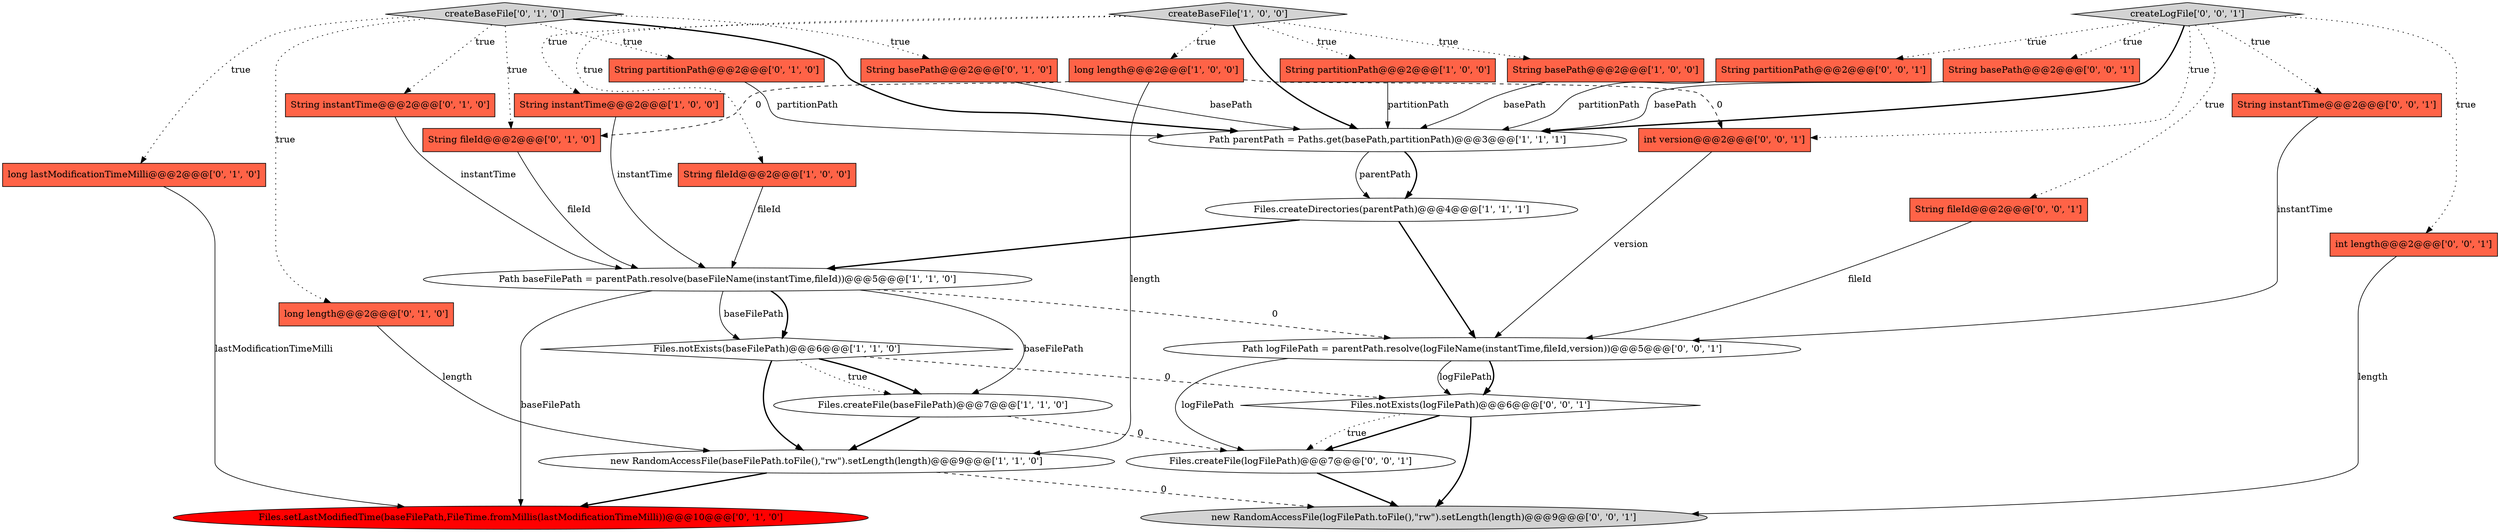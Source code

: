 digraph {
0 [style = filled, label = "String instantTime@@@2@@@['1', '0', '0']", fillcolor = tomato, shape = box image = "AAA0AAABBB1BBB"];
15 [style = filled, label = "String partitionPath@@@2@@@['0', '1', '0']", fillcolor = tomato, shape = box image = "AAA0AAABBB2BBB"];
17 [style = filled, label = "Files.setLastModifiedTime(baseFilePath,FileTime.fromMillis(lastModificationTimeMilli))@@@10@@@['0', '1', '0']", fillcolor = red, shape = ellipse image = "AAA1AAABBB2BBB"];
3 [style = filled, label = "String partitionPath@@@2@@@['1', '0', '0']", fillcolor = tomato, shape = box image = "AAA0AAABBB1BBB"];
12 [style = filled, label = "String basePath@@@2@@@['0', '1', '0']", fillcolor = tomato, shape = box image = "AAA0AAABBB2BBB"];
1 [style = filled, label = "String fileId@@@2@@@['1', '0', '0']", fillcolor = tomato, shape = box image = "AAA0AAABBB1BBB"];
30 [style = filled, label = "Path logFilePath = parentPath.resolve(logFileName(instantTime,fileId,version))@@@5@@@['0', '0', '1']", fillcolor = white, shape = ellipse image = "AAA0AAABBB3BBB"];
25 [style = filled, label = "String instantTime@@@2@@@['0', '0', '1']", fillcolor = tomato, shape = box image = "AAA0AAABBB3BBB"];
28 [style = filled, label = "String partitionPath@@@2@@@['0', '0', '1']", fillcolor = tomato, shape = box image = "AAA0AAABBB3BBB"];
6 [style = filled, label = "Files.createDirectories(parentPath)@@@4@@@['1', '1', '1']", fillcolor = white, shape = ellipse image = "AAA0AAABBB1BBB"];
10 [style = filled, label = "long length@@@2@@@['1', '0', '0']", fillcolor = tomato, shape = box image = "AAA1AAABBB1BBB"];
19 [style = filled, label = "String fileId@@@2@@@['0', '1', '0']", fillcolor = tomato, shape = box image = "AAA1AAABBB2BBB"];
20 [style = filled, label = "String basePath@@@2@@@['0', '0', '1']", fillcolor = tomato, shape = box image = "AAA0AAABBB3BBB"];
13 [style = filled, label = "String instantTime@@@2@@@['0', '1', '0']", fillcolor = tomato, shape = box image = "AAA0AAABBB2BBB"];
7 [style = filled, label = "Path parentPath = Paths.get(basePath,partitionPath)@@@3@@@['1', '1', '1']", fillcolor = white, shape = ellipse image = "AAA0AAABBB1BBB"];
26 [style = filled, label = "createLogFile['0', '0', '1']", fillcolor = lightgray, shape = diamond image = "AAA0AAABBB3BBB"];
8 [style = filled, label = "Path baseFilePath = parentPath.resolve(baseFileName(instantTime,fileId))@@@5@@@['1', '1', '0']", fillcolor = white, shape = ellipse image = "AAA0AAABBB1BBB"];
14 [style = filled, label = "createBaseFile['0', '1', '0']", fillcolor = lightgray, shape = diamond image = "AAA0AAABBB2BBB"];
23 [style = filled, label = "int length@@@2@@@['0', '0', '1']", fillcolor = tomato, shape = box image = "AAA0AAABBB3BBB"];
4 [style = filled, label = "Files.createFile(baseFilePath)@@@7@@@['1', '1', '0']", fillcolor = white, shape = ellipse image = "AAA0AAABBB1BBB"];
27 [style = filled, label = "Files.createFile(logFilePath)@@@7@@@['0', '0', '1']", fillcolor = white, shape = ellipse image = "AAA0AAABBB3BBB"];
16 [style = filled, label = "long lastModificationTimeMilli@@@2@@@['0', '1', '0']", fillcolor = tomato, shape = box image = "AAA0AAABBB2BBB"];
29 [style = filled, label = "int version@@@2@@@['0', '0', '1']", fillcolor = tomato, shape = box image = "AAA0AAABBB3BBB"];
9 [style = filled, label = "createBaseFile['1', '0', '0']", fillcolor = lightgray, shape = diamond image = "AAA0AAABBB1BBB"];
2 [style = filled, label = "String basePath@@@2@@@['1', '0', '0']", fillcolor = tomato, shape = box image = "AAA0AAABBB1BBB"];
22 [style = filled, label = "new RandomAccessFile(logFilePath.toFile(),\"rw\").setLength(length)@@@9@@@['0', '0', '1']", fillcolor = lightgray, shape = ellipse image = "AAA0AAABBB3BBB"];
11 [style = filled, label = "new RandomAccessFile(baseFilePath.toFile(),\"rw\").setLength(length)@@@9@@@['1', '1', '0']", fillcolor = white, shape = ellipse image = "AAA0AAABBB1BBB"];
21 [style = filled, label = "Files.notExists(logFilePath)@@@6@@@['0', '0', '1']", fillcolor = white, shape = diamond image = "AAA0AAABBB3BBB"];
18 [style = filled, label = "long length@@@2@@@['0', '1', '0']", fillcolor = tomato, shape = box image = "AAA0AAABBB2BBB"];
5 [style = filled, label = "Files.notExists(baseFilePath)@@@6@@@['1', '1', '0']", fillcolor = white, shape = diamond image = "AAA0AAABBB1BBB"];
24 [style = filled, label = "String fileId@@@2@@@['0', '0', '1']", fillcolor = tomato, shape = box image = "AAA0AAABBB3BBB"];
0->8 [style = solid, label="instantTime"];
3->7 [style = solid, label="partitionPath"];
20->7 [style = solid, label="basePath"];
9->0 [style = dotted, label="true"];
14->19 [style = dotted, label="true"];
26->7 [style = bold, label=""];
14->12 [style = dotted, label="true"];
30->21 [style = solid, label="logFilePath"];
21->27 [style = bold, label=""];
26->25 [style = dotted, label="true"];
10->19 [style = dashed, label="0"];
2->7 [style = solid, label="basePath"];
11->22 [style = dashed, label="0"];
19->8 [style = solid, label="fileId"];
21->27 [style = dotted, label="true"];
4->27 [style = dashed, label="0"];
26->20 [style = dotted, label="true"];
26->23 [style = dotted, label="true"];
12->7 [style = solid, label="basePath"];
8->5 [style = solid, label="baseFilePath"];
13->8 [style = solid, label="instantTime"];
10->11 [style = solid, label="length"];
9->7 [style = bold, label=""];
10->29 [style = dashed, label="0"];
18->11 [style = solid, label="length"];
27->22 [style = bold, label=""];
14->13 [style = dotted, label="true"];
29->30 [style = solid, label="version"];
5->4 [style = dotted, label="true"];
16->17 [style = solid, label="lastModificationTimeMilli"];
14->7 [style = bold, label=""];
23->22 [style = solid, label="length"];
14->16 [style = dotted, label="true"];
1->8 [style = solid, label="fileId"];
14->15 [style = dotted, label="true"];
15->7 [style = solid, label="partitionPath"];
8->17 [style = solid, label="baseFilePath"];
30->21 [style = bold, label=""];
25->30 [style = solid, label="instantTime"];
8->5 [style = bold, label=""];
21->22 [style = bold, label=""];
9->2 [style = dotted, label="true"];
26->28 [style = dotted, label="true"];
26->24 [style = dotted, label="true"];
5->4 [style = bold, label=""];
7->6 [style = bold, label=""];
6->8 [style = bold, label=""];
8->4 [style = solid, label="baseFilePath"];
9->1 [style = dotted, label="true"];
24->30 [style = solid, label="fileId"];
7->6 [style = solid, label="parentPath"];
5->21 [style = dashed, label="0"];
11->17 [style = bold, label=""];
26->29 [style = dotted, label="true"];
8->30 [style = dashed, label="0"];
5->11 [style = bold, label=""];
28->7 [style = solid, label="partitionPath"];
4->11 [style = bold, label=""];
9->10 [style = dotted, label="true"];
14->18 [style = dotted, label="true"];
9->3 [style = dotted, label="true"];
30->27 [style = solid, label="logFilePath"];
6->30 [style = bold, label=""];
}

